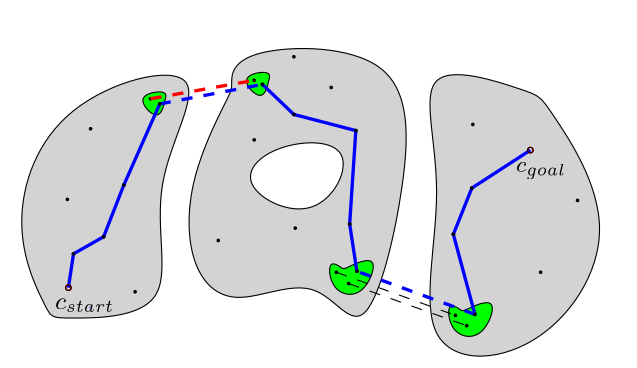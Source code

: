 <?xml version="1.0"?>
<!DOCTYPE ipe SYSTEM "ipe.dtd">
<ipe version="70206" creator="Ipe 7.2.7">
<info created="D:20170721141119" modified="D:20170723153705"/>
<ipestyle name="basic">
<symbol name="arrow/arc(spx)">
<path stroke="sym-stroke" fill="sym-stroke" pen="sym-pen">
0 0 m
-1 0.333 l
-1 -0.333 l
h
</path>
</symbol>
<symbol name="arrow/farc(spx)">
<path stroke="sym-stroke" fill="white" pen="sym-pen">
0 0 m
-1 0.333 l
-1 -0.333 l
h
</path>
</symbol>
<symbol name="arrow/ptarc(spx)">
<path stroke="sym-stroke" fill="sym-stroke" pen="sym-pen">
0 0 m
-1 0.333 l
-0.8 0 l
-1 -0.333 l
h
</path>
</symbol>
<symbol name="arrow/fptarc(spx)">
<path stroke="sym-stroke" fill="white" pen="sym-pen">
0 0 m
-1 0.333 l
-0.8 0 l
-1 -0.333 l
h
</path>
</symbol>
<symbol name="mark/circle(sx)" transformations="translations">
<path fill="sym-stroke">
0.6 0 0 0.6 0 0 e
0.4 0 0 0.4 0 0 e
</path>
</symbol>
<symbol name="mark/disk(sx)" transformations="translations">
<path fill="sym-stroke">
0.6 0 0 0.6 0 0 e
</path>
</symbol>
<symbol name="mark/fdisk(sfx)" transformations="translations">
<group>
<path fill="sym-fill">
0.5 0 0 0.5 0 0 e
</path>
<path fill="sym-stroke" fillrule="eofill">
0.6 0 0 0.6 0 0 e
0.4 0 0 0.4 0 0 e
</path>
</group>
</symbol>
<symbol name="mark/box(sx)" transformations="translations">
<path fill="sym-stroke" fillrule="eofill">
-0.6 -0.6 m
0.6 -0.6 l
0.6 0.6 l
-0.6 0.6 l
h
-0.4 -0.4 m
0.4 -0.4 l
0.4 0.4 l
-0.4 0.4 l
h
</path>
</symbol>
<symbol name="mark/square(sx)" transformations="translations">
<path fill="sym-stroke">
-0.6 -0.6 m
0.6 -0.6 l
0.6 0.6 l
-0.6 0.6 l
h
</path>
</symbol>
<symbol name="mark/fsquare(sfx)" transformations="translations">
<group>
<path fill="sym-fill">
-0.5 -0.5 m
0.5 -0.5 l
0.5 0.5 l
-0.5 0.5 l
h
</path>
<path fill="sym-stroke" fillrule="eofill">
-0.6 -0.6 m
0.6 -0.6 l
0.6 0.6 l
-0.6 0.6 l
h
-0.4 -0.4 m
0.4 -0.4 l
0.4 0.4 l
-0.4 0.4 l
h
</path>
</group>
</symbol>
<symbol name="mark/cross(sx)" transformations="translations">
<group>
<path fill="sym-stroke">
-0.43 -0.57 m
0.57 0.43 l
0.43 0.57 l
-0.57 -0.43 l
h
</path>
<path fill="sym-stroke">
-0.43 0.57 m
0.57 -0.43 l
0.43 -0.57 l
-0.57 0.43 l
h
</path>
</group>
</symbol>
<symbol name="arrow/fnormal(spx)">
<path stroke="sym-stroke" fill="white" pen="sym-pen">
0 0 m
-1 0.333 l
-1 -0.333 l
h
</path>
</symbol>
<symbol name="arrow/pointed(spx)">
<path stroke="sym-stroke" fill="sym-stroke" pen="sym-pen">
0 0 m
-1 0.333 l
-0.8 0 l
-1 -0.333 l
h
</path>
</symbol>
<symbol name="arrow/fpointed(spx)">
<path stroke="sym-stroke" fill="white" pen="sym-pen">
0 0 m
-1 0.333 l
-0.8 0 l
-1 -0.333 l
h
</path>
</symbol>
<symbol name="arrow/linear(spx)">
<path stroke="sym-stroke" pen="sym-pen">
-1 0.333 m
0 0 l
-1 -0.333 l
</path>
</symbol>
<symbol name="arrow/fdouble(spx)">
<path stroke="sym-stroke" fill="white" pen="sym-pen">
0 0 m
-1 0.333 l
-1 -0.333 l
h
-1 0 m
-2 0.333 l
-2 -0.333 l
h
</path>
</symbol>
<symbol name="arrow/double(spx)">
<path stroke="sym-stroke" fill="sym-stroke" pen="sym-pen">
0 0 m
-1 0.333 l
-1 -0.333 l
h
-1 0 m
-2 0.333 l
-2 -0.333 l
h
</path>
</symbol>
<pen name="heavier" value="0.8"/>
<pen name="fat" value="1.2"/>
<pen name="ultrafat" value="2"/>
<symbolsize name="large" value="5"/>
<symbolsize name="small" value="2"/>
<symbolsize name="tiny" value="1.1"/>
<arrowsize name="large" value="10"/>
<arrowsize name="small" value="5"/>
<arrowsize name="tiny" value="3"/>
<color name="red" value="1 0 0"/>
<color name="green" value="0 1 0"/>
<color name="blue" value="0 0 1"/>
<color name="yellow" value="1 1 0"/>
<color name="orange" value="1 0.647 0"/>
<color name="gold" value="1 0.843 0"/>
<color name="purple" value="0.627 0.125 0.941"/>
<color name="gray" value="0.745"/>
<color name="brown" value="0.647 0.165 0.165"/>
<color name="navy" value="0 0 0.502"/>
<color name="pink" value="1 0.753 0.796"/>
<color name="seagreen" value="0.18 0.545 0.341"/>
<color name="turquoise" value="0.251 0.878 0.816"/>
<color name="violet" value="0.933 0.51 0.933"/>
<color name="darkblue" value="0 0 0.545"/>
<color name="darkcyan" value="0 0.545 0.545"/>
<color name="darkgray" value="0.663"/>
<color name="darkgreen" value="0 0.392 0"/>
<color name="darkmagenta" value="0.545 0 0.545"/>
<color name="darkorange" value="1 0.549 0"/>
<color name="darkred" value="0.545 0 0"/>
<color name="lightblue" value="0.678 0.847 0.902"/>
<color name="lightcyan" value="0.878 1 1"/>
<color name="lightgray" value="0.827"/>
<color name="lightgreen" value="0.565 0.933 0.565"/>
<color name="lightyellow" value="1 1 0.878"/>
<dashstyle name="dashed" value="[4] 0"/>
<dashstyle name="dotted" value="[1 3] 0"/>
<dashstyle name="dash dotted" value="[4 2 1 2] 0"/>
<dashstyle name="dash dot dotted" value="[4 2 1 2 1 2] 0"/>
<textsize name="large" value="\large"/>
<textsize name="Large" value="\Large"/>
<textsize name="LARGE" value="\LARGE"/>
<textsize name="huge" value="\huge"/>
<textsize name="Huge" value="\Huge"/>
<textsize name="small" value="\small"/>
<textsize name="footnote" value="\footnotesize"/>
<textsize name="tiny" value="\tiny"/>
<textstyle name="center" begin="\begin{center}" end="\end{center}"/>
<textstyle name="itemize" begin="\begin{itemize}" end="\end{itemize}"/>
<textstyle name="item" begin="\begin{itemize}\item{}" end="\end{itemize}"/>
<gridsize name="4 pts" value="4"/>
<gridsize name="8 pts (~3 mm)" value="8"/>
<gridsize name="16 pts (~6 mm)" value="16"/>
<gridsize name="32 pts (~12 mm)" value="32"/>
<gridsize name="10 pts (~3.5 mm)" value="10"/>
<gridsize name="20 pts (~7 mm)" value="20"/>
<gridsize name="14 pts (~5 mm)" value="14"/>
<gridsize name="28 pts (~10 mm)" value="28"/>
<gridsize name="56 pts (~20 mm)" value="56"/>
<anglesize name="90 deg" value="90"/>
<anglesize name="60 deg" value="60"/>
<anglesize name="45 deg" value="45"/>
<anglesize name="30 deg" value="30"/>
<anglesize name="22.5 deg" value="22.5"/>
<opacity name="10%" value="0.1"/>
<opacity name="30%" value="0.3"/>
<opacity name="50%" value="0.5"/>
<opacity name="75%" value="0.75"/>
<tiling name="falling" angle="-60" step="4" width="1"/>
<tiling name="rising" angle="30" step="4" width="1"/>
</ipestyle>
<page>
<layer name="alpha"/>
<view layers="alpha" active="alpha"/>
<path layer="alpha" stroke="black" fill="lightgray">
128 672
112 720
144 768
80 752
64 704
80 672
80 672 u
</path>
<path matrix="1 0 0 1 0.902312 2.10539" stroke="black" fill="lightgray">
144 752
128 720
128 688
144 672
176 688
192 656
208 720
208 768
144 768
144 752 u
</path>
<path stroke="black" fill="lightgray">
208 768
224 720
208 656
256 656
288 704
256 752
256 752 u
</path>
<path matrix="1 0 0 1 0.369565 0" stroke="black" fill="white">
160 736
144 720
176 704
192 736 u
</path>
<path stroke="black" fill="green" fillrule="eofill">
121.227 754.262
109.4 752.044
119.009 741.696
121.227 752.044
121.227 751.305 u
</path>
<path matrix="1 0 0 1 37.3258 7.02128" stroke="black" fill="green">
121.227 754.262
109.4 752.044
119.009 741.696
121.227 752.044
121.227 751.305 u
</path>
<path stroke="black" fill="green">
179.248 693.653
180.727 681.088
192.553 678.87
198.835 695.87
185.161 689.588
185.161 689.588 u
</path>
<path matrix="1 0 0 1 42.8698 -15.1523" stroke="black" fill="green">
179.248 693.653
180.727 681.088
192.553 678.87
198.835 695.87
185.161 689.588
185.161 689.588 u
</path>
<path stroke="black">
188.118 687.37 m
188.118 687.37 l
</path>
<use name="mark/disk(sx)" pos="115.683 750.936" size="tiny" stroke="black"/>
<use name="mark/disk(sx)" pos="119.009 749.088" size="tiny" stroke="black"/>
<use matrix="1 0 0 1 0.73913 -0.73913" name="mark/disk(sx)" pos="152.27 758.327" size="tiny" stroke="black"/>
<use matrix="1 0 0 1 0.73913 -0.369565" name="mark/disk(sx)" pos="155.227 756.479" size="tiny" stroke="black"/>
<path stroke="red" dash="dashed" pen="fat">
115.683 750.936 m
153.009 757.588 l
153.009 757.588 l
</path>
<path stroke="blue" dash="dashed" pen="fat">
119.009 749.088 m
155.966 756.11 l
155.966 756.11 l
</path>
<use name="mark/disk(sx)" pos="182.574 688.479" size="tiny" stroke="black"/>
<use name="mark/disk(sx)" pos="225.444 672.957" size="tiny" stroke="black"/>
<use name="mark/disk(sx)" pos="189.966 688.849" size="tiny" stroke="black"/>
<use name="mark/disk(sx)" pos="232.466 673.327" size="tiny" stroke="black"/>
<use name="mark/disk(sx)" pos="187.009 684.414" size="tiny" stroke="black"/>
<use matrix="1 0 0 1 0 -0.369565" name="mark/disk(sx)" pos="229.509 669.631" size="tiny" stroke="black"/>
<path stroke="black" dash="dashed">
187.009 684.414 m
229.509 669.262 l
</path>
<path stroke="blue" dash="dashed" pen="fat">
232.466 673.327 m
189.966 688.849 l
</path>
<path stroke="black" dash="dashed">
182.574 688.479 m
225.444 672.957 l
</path>
<use matrix="1 0 0 1 6.8872 9.15978" name="mark/disk(sx)" pos="87.2266 730.979" size="tiny" stroke="black"/>
<use name="mark/disk(sx)" pos="106.074 719.892" size="tiny" stroke="black"/>
<use name="mark/disk(sx)" pos="87.9657 695.131" size="tiny" stroke="black"/>
<use name="mark/disk(sx)" pos="110.14 681.457" size="tiny" stroke="black"/>
<use name="mark/disk(sx)" pos="85.7483 714.718" size="tiny" stroke="black"/>
<use matrix="1 0 0 1 -5.41387 -7.51926" name="mark/disk(sx)" pos="104.227 708.805" size="tiny" stroke="black"/>
<use name="mark/disk(sx)" pos="180.727 755.001" size="tiny" stroke="black"/>
<use name="mark/disk(sx)" pos="189.596 739.479" size="tiny" stroke="black"/>
<use name="mark/disk(sx)" pos="153.009 736.153" size="tiny" stroke="black"/>
<use name="mark/disk(sx)" pos="140.074 699.936" size="tiny" stroke="black"/>
<use name="mark/disk(sx)" pos="167.792 704.37" size="tiny" stroke="black"/>
<use name="mark/disk(sx)" pos="187.379 705.849" size="tiny" stroke="black"/>
<use name="mark/disk(sx)" pos="231.727 741.696" size="tiny" stroke="black"/>
<use name="mark/disk(sx)" pos="231.357 718.783" size="tiny" stroke="black"/>
<use name="mark/disk(sx)" pos="224.705 702.153" size="tiny" stroke="black"/>
<use matrix="1 0 0 1 0 0.389296" name="mark/disk(sx)" pos="256.118 688.11" size="tiny" stroke="black"/>
<use name="mark/disk(sx)" pos="269.422 714.349" size="tiny" stroke="black"/>
<use name="mark/circle(sx)" pos="252.422 732.457" size="small" stroke="red"/>
<use name="mark/circle(sx)" pos="86.1179 682.936" size="small" stroke="red"/>
<text matrix="1 0 0 1 -4.80435 -7.76087" transformations="translations" pos="86.1179 682.936" stroke="black" type="label" width="21.376" height="3.867" depth="0.99" valign="baseline" size="small" style="math">c_{start}</text>
<text matrix="1 0 0 1 -1.47826 -3.32609" transformations="translations" pos="248.726 728.023" stroke="black" type="label" width="18.109" height="3.43" depth="2.57" valign="baseline" size="footnote" style="math">c_{goal}</text>
<path stroke="blue" dash="dashed" cap="1">
93.8787 675.914 m
93.8787 675.914 l
</path>
<use name="mark/disk(sx)" pos="167.303 766.061" size="tiny" stroke="black"/>
<use name="mark/disk(sx)" pos="167.303 745.281" size="tiny" stroke="blue"/>
<path stroke="blue" pen="fat">
86.1179 682.936 m
87.9657 695.131 l
98.8131 701.286 l
106.074 719.892 l
119.009 749.088 l
</path>
<path stroke="blue" pen="fat">
155.966 756.11 m
167.303 745.281 l
</path>
<path stroke="blue" pen="fat">
167.303 745.281 m
189.596 739.479 l
187.379 705.849 l
189.966 688.849 l
189.966 688.849 l
</path>
<path stroke="blue" pen="fat">
232.466 673.327 m
224.705 702.153 l
231.357 718.783 l
252.422 732.457 l
</path>
<use name="mark/disk(sx)" pos="87.9657 695.131" size="tiny" stroke="black"/>
<use name="mark/disk(sx)" pos="98.8131 701.286" size="tiny" stroke="black"/>
<use name="mark/disk(sx)" pos="119.009 749.088" size="tiny" stroke="black"/>
<use name="mark/disk(sx)" pos="155.966 756.11" size="tiny" stroke="black"/>
<use name="mark/disk(sx)" pos="167.303 745.281" size="tiny" stroke="black"/>
<use name="mark/disk(sx)" pos="189.596 739.479" size="tiny" stroke="black"/>
<use name="mark/disk(sx)" pos="189.966 688.849" size="tiny" stroke="black"/>
<use name="mark/disk(sx)" pos="187.379 705.849" size="tiny" stroke="black"/>
<use name="mark/disk(sx)" pos="232.466 673.327" size="tiny" stroke="black"/>
<use name="mark/disk(sx)" pos="224.705 702.153" size="tiny" stroke="black"/>
<use name="mark/disk(sx)" pos="231.357 718.783" size="tiny" stroke="black"/>
<use name="mark/circle(sx)" pos="252.422 732.457" size="small" stroke="red"/>
<use name="mark/circle(sx)" pos="86.1179 682.936" size="small" stroke="red"/>
<use name="mark/disk(sx)" pos="106.074 719.892" size="tiny" stroke="black"/>
<use name="mark/disk(sx)" pos="159.955 656.473" size="tiny" stroke="white"/>
<use name="mark/disk(sx)" pos="167.148 777.272" size="tiny" stroke="white"/>
<use name="mark/disk(sx)" pos="166.159 777.485" size="normal" stroke="white"/>
<use name="mark/disk(sx)" pos="163.853 656.784" size="normal" stroke="white"/>
<use name="mark/disk(sx)" pos="64 784" size="normal" stroke="white"/>
<use name="mark/disk(sx)" pos="64 704" size="normal" stroke="white"/>
<use name="mark/disk(sx)" pos="288 704" size="normal" stroke="white"/>
<use name="mark/disk(sx)" pos="163.853 656.784" size="normal" stroke="white"/>
<use name="mark/circle(sx)" pos="86.1179 682.936" size="small" stroke="black"/>
<use name="mark/circle(sx)" pos="252.422 732.457" size="small" stroke="black"/>
</page>
</ipe>
